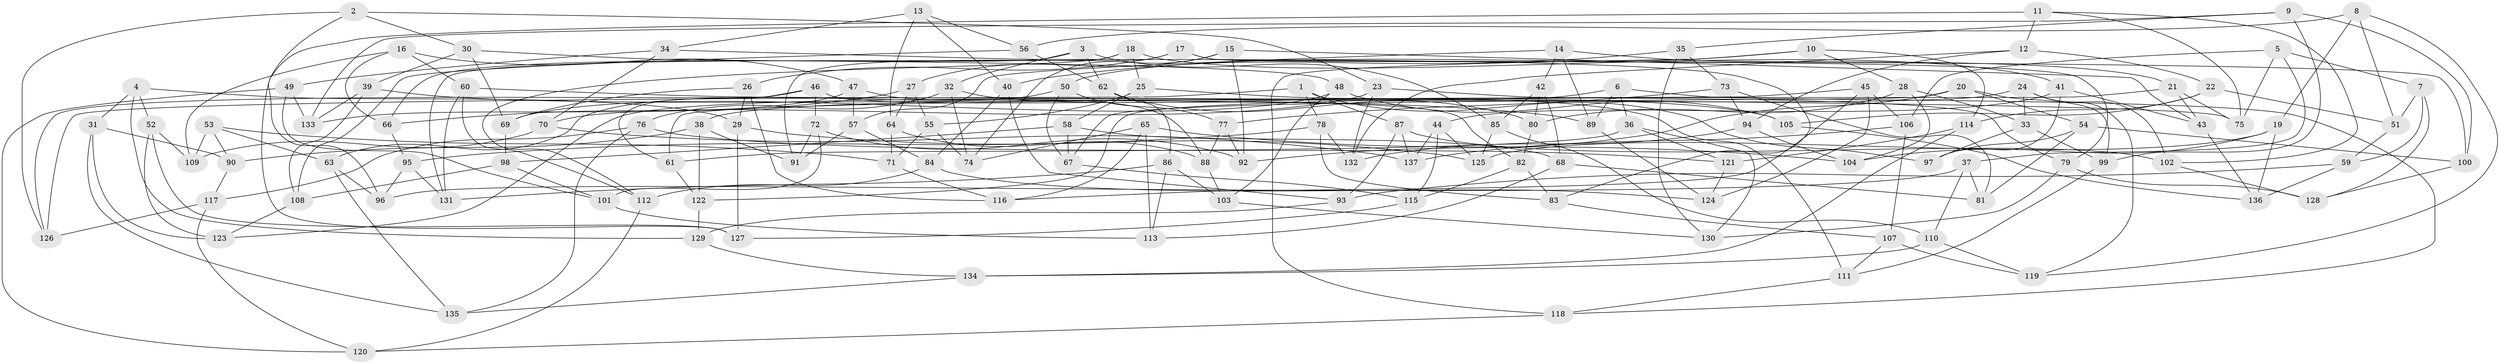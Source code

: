 // coarse degree distribution, {6: 0.5882352941176471, 4: 0.38823529411764707, 5: 0.023529411764705882}
// Generated by graph-tools (version 1.1) at 2025/52/02/27/25 19:52:32]
// undirected, 137 vertices, 274 edges
graph export_dot {
graph [start="1"]
  node [color=gray90,style=filled];
  1;
  2;
  3;
  4;
  5;
  6;
  7;
  8;
  9;
  10;
  11;
  12;
  13;
  14;
  15;
  16;
  17;
  18;
  19;
  20;
  21;
  22;
  23;
  24;
  25;
  26;
  27;
  28;
  29;
  30;
  31;
  32;
  33;
  34;
  35;
  36;
  37;
  38;
  39;
  40;
  41;
  42;
  43;
  44;
  45;
  46;
  47;
  48;
  49;
  50;
  51;
  52;
  53;
  54;
  55;
  56;
  57;
  58;
  59;
  60;
  61;
  62;
  63;
  64;
  65;
  66;
  67;
  68;
  69;
  70;
  71;
  72;
  73;
  74;
  75;
  76;
  77;
  78;
  79;
  80;
  81;
  82;
  83;
  84;
  85;
  86;
  87;
  88;
  89;
  90;
  91;
  92;
  93;
  94;
  95;
  96;
  97;
  98;
  99;
  100;
  101;
  102;
  103;
  104;
  105;
  106;
  107;
  108;
  109;
  110;
  111;
  112;
  113;
  114;
  115;
  116;
  117;
  118;
  119;
  120;
  121;
  122;
  123;
  124;
  125;
  126;
  127;
  128;
  129;
  130;
  131;
  132;
  133;
  134;
  135;
  136;
  137;
  1 -- 78;
  1 -- 87;
  1 -- 126;
  1 -- 97;
  2 -- 30;
  2 -- 96;
  2 -- 23;
  2 -- 126;
  3 -- 66;
  3 -- 85;
  3 -- 32;
  3 -- 62;
  4 -- 52;
  4 -- 29;
  4 -- 31;
  4 -- 129;
  5 -- 7;
  5 -- 106;
  5 -- 37;
  5 -- 75;
  6 -- 89;
  6 -- 123;
  6 -- 118;
  6 -- 36;
  7 -- 59;
  7 -- 51;
  7 -- 128;
  8 -- 119;
  8 -- 51;
  8 -- 19;
  8 -- 56;
  9 -- 133;
  9 -- 100;
  9 -- 99;
  9 -- 35;
  10 -- 50;
  10 -- 118;
  10 -- 28;
  10 -- 114;
  11 -- 75;
  11 -- 127;
  11 -- 12;
  11 -- 102;
  12 -- 22;
  12 -- 94;
  12 -- 132;
  13 -- 64;
  13 -- 34;
  13 -- 40;
  13 -- 56;
  14 -- 21;
  14 -- 42;
  14 -- 89;
  14 -- 57;
  15 -- 43;
  15 -- 92;
  15 -- 74;
  15 -- 27;
  16 -- 47;
  16 -- 109;
  16 -- 60;
  16 -- 66;
  17 -- 100;
  17 -- 79;
  17 -- 26;
  17 -- 91;
  18 -- 112;
  18 -- 131;
  18 -- 41;
  18 -- 25;
  19 -- 125;
  19 -- 136;
  19 -- 104;
  20 -- 92;
  20 -- 67;
  20 -- 54;
  20 -- 99;
  21 -- 75;
  21 -- 43;
  21 -- 122;
  22 -- 51;
  22 -- 114;
  22 -- 105;
  23 -- 79;
  23 -- 70;
  23 -- 132;
  24 -- 102;
  24 -- 119;
  24 -- 33;
  24 -- 38;
  25 -- 105;
  25 -- 58;
  25 -- 55;
  26 -- 69;
  26 -- 29;
  26 -- 116;
  27 -- 55;
  27 -- 64;
  27 -- 66;
  28 -- 104;
  28 -- 80;
  28 -- 33;
  29 -- 127;
  29 -- 125;
  30 -- 69;
  30 -- 48;
  30 -- 39;
  31 -- 135;
  31 -- 90;
  31 -- 123;
  32 -- 74;
  32 -- 111;
  32 -- 76;
  33 -- 99;
  33 -- 97;
  34 -- 49;
  34 -- 70;
  34 -- 83;
  35 -- 73;
  35 -- 130;
  35 -- 40;
  36 -- 130;
  36 -- 61;
  36 -- 121;
  37 -- 81;
  37 -- 110;
  37 -- 96;
  38 -- 122;
  38 -- 91;
  38 -- 90;
  39 -- 89;
  39 -- 133;
  39 -- 108;
  40 -- 93;
  40 -- 84;
  41 -- 44;
  41 -- 97;
  41 -- 43;
  42 -- 80;
  42 -- 85;
  42 -- 68;
  43 -- 136;
  44 -- 115;
  44 -- 137;
  44 -- 125;
  45 -- 106;
  45 -- 124;
  45 -- 61;
  45 -- 116;
  46 -- 82;
  46 -- 61;
  46 -- 126;
  46 -- 72;
  47 -- 57;
  47 -- 88;
  47 -- 133;
  48 -- 103;
  48 -- 105;
  48 -- 69;
  49 -- 101;
  49 -- 133;
  49 -- 120;
  50 -- 63;
  50 -- 77;
  50 -- 67;
  51 -- 59;
  52 -- 123;
  52 -- 109;
  52 -- 127;
  53 -- 71;
  53 -- 63;
  53 -- 109;
  53 -- 90;
  54 -- 100;
  54 -- 97;
  54 -- 81;
  55 -- 71;
  55 -- 74;
  56 -- 62;
  56 -- 108;
  57 -- 91;
  57 -- 84;
  58 -- 98;
  58 -- 67;
  58 -- 68;
  59 -- 93;
  59 -- 136;
  60 -- 131;
  60 -- 75;
  60 -- 112;
  61 -- 122;
  62 -- 80;
  62 -- 86;
  63 -- 135;
  63 -- 96;
  64 -- 71;
  64 -- 88;
  65 -- 104;
  65 -- 74;
  65 -- 113;
  65 -- 116;
  66 -- 95;
  67 -- 115;
  68 -- 81;
  68 -- 113;
  69 -- 98;
  70 -- 137;
  70 -- 109;
  71 -- 116;
  72 -- 91;
  72 -- 92;
  72 -- 101;
  73 -- 94;
  73 -- 81;
  73 -- 77;
  76 -- 117;
  76 -- 121;
  76 -- 135;
  77 -- 88;
  77 -- 92;
  78 -- 83;
  78 -- 132;
  78 -- 95;
  79 -- 130;
  79 -- 128;
  80 -- 82;
  82 -- 115;
  82 -- 83;
  83 -- 107;
  84 -- 124;
  84 -- 112;
  85 -- 125;
  85 -- 110;
  86 -- 103;
  86 -- 113;
  86 -- 131;
  87 -- 102;
  87 -- 93;
  87 -- 137;
  88 -- 103;
  89 -- 124;
  90 -- 117;
  93 -- 129;
  94 -- 132;
  94 -- 104;
  95 -- 131;
  95 -- 96;
  98 -- 101;
  98 -- 108;
  99 -- 111;
  100 -- 128;
  101 -- 113;
  102 -- 128;
  103 -- 130;
  105 -- 136;
  106 -- 137;
  106 -- 107;
  107 -- 111;
  107 -- 119;
  108 -- 123;
  110 -- 134;
  110 -- 119;
  111 -- 118;
  112 -- 120;
  114 -- 121;
  114 -- 134;
  115 -- 127;
  117 -- 120;
  117 -- 126;
  118 -- 120;
  121 -- 124;
  122 -- 129;
  129 -- 134;
  134 -- 135;
}
